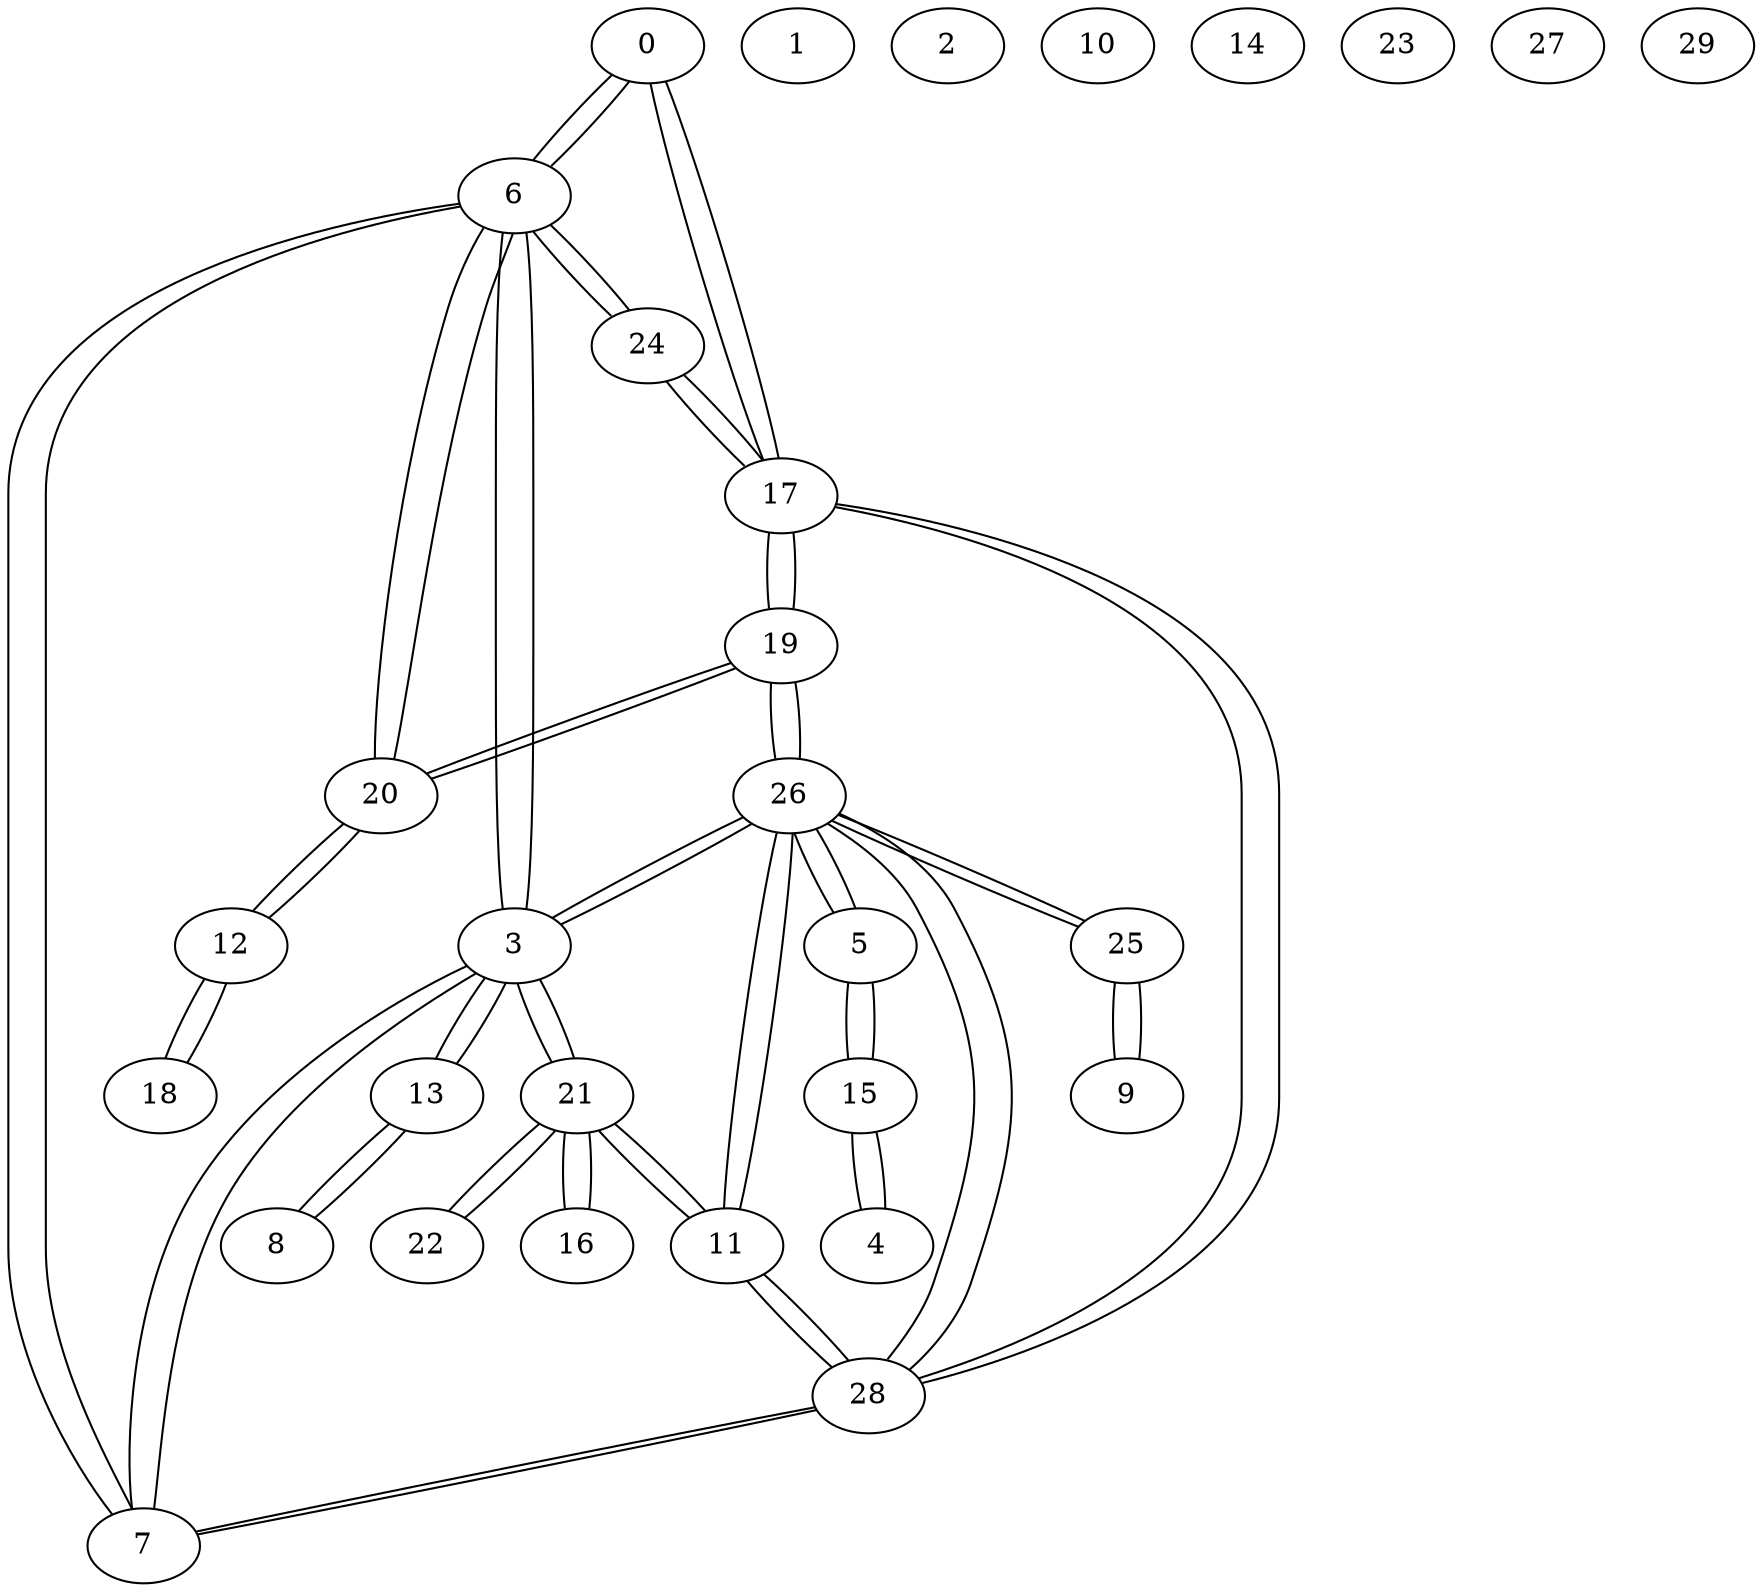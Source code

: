 graph {
0 -- 6 [ distancia=7 ]
0 -- 17 [ distancia=8 ]
1;
2;
3 -- 6 [ distancia=5 ]
3 -- 13 [ distancia=11 ]
3 -- 7 [ distancia=14 ]
3 -- 21 [ distancia=14 ]
3 -- 26 [ distancia=15 ]
4 -- 15 [ distancia=2 ]
5 -- 26 [ distancia=8 ]
5 -- 15 [ distancia=11 ]
6 -- 20 [ distancia=5 ]
6 -- 3 [ distancia=5 ]
6 -- 0 [ distancia=7 ]
6 -- 24 [ distancia=11 ]
6 -- 7 [ distancia=13 ]
7 -- 28 [ distancia=10 ]
7 -- 6 [ distancia=13 ]
7 -- 3 [ distancia=14 ]
8 -- 13 [ distancia=6 ]
9 -- 25 [ distancia=15 ]
10;
11 -- 26 [ distancia=1 ]
11 -- 28 [ distancia=2 ]
11 -- 21 [ distancia=12 ]
12 -- 18 [ distancia=4 ]
12 -- 20 [ distancia=10 ]
13 -- 8 [ distancia=6 ]
13 -- 3 [ distancia=11 ]
14;
15 -- 4 [ distancia=2 ]
15 -- 5 [ distancia=11 ]
16 -- 21 [ distancia=13 ]
17 -- 19 [ distancia=5 ]
17 -- 0 [ distancia=8 ]
17 -- 24 [ distancia=12 ]
17 -- 28 [ distancia=15 ]
18 -- 12 [ distancia=4 ]
19 -- 17 [ distancia=5 ]
19 -- 26 [ distancia=6 ]
19 -- 20 [ distancia=12 ]
20 -- 6 [ distancia=5 ]
20 -- 12 [ distancia=10 ]
20 -- 19 [ distancia=12 ]
21 -- 22 [ distancia=5 ]
21 -- 11 [ distancia=12 ]
21 -- 16 [ distancia=13 ]
21 -- 3 [ distancia=14 ]
22 -- 21 [ distancia=5 ]
23;
24 -- 6 [ distancia=11 ]
24 -- 17 [ distancia=12 ]
25 -- 26 [ distancia=7 ]
25 -- 9 [ distancia=15 ]
26 -- 11 [ distancia=1 ]
26 -- 19 [ distancia=6 ]
26 -- 28 [ distancia=6 ]
26 -- 25 [ distancia=7 ]
26 -- 5 [ distancia=8 ]
26 -- 3 [ distancia=15 ]
27;
28 -- 11 [ distancia=2 ]
28 -- 26 [ distancia=6 ]
28 -- 7 [ distancia=10 ]
28 -- 17 [ distancia=15 ]
29;
}
